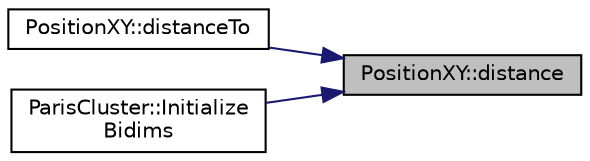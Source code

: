 digraph "PositionXY::distance"
{
 // LATEX_PDF_SIZE
  edge [fontname="Helvetica",fontsize="10",labelfontname="Helvetica",labelfontsize="10"];
  node [fontname="Helvetica",fontsize="10",shape=record];
  rankdir="RL";
  Node1 [label="PositionXY::distance",height=0.2,width=0.4,color="black", fillcolor="grey75", style="filled", fontcolor="black",tooltip=" "];
  Node1 -> Node2 [dir="back",color="midnightblue",fontsize="10",style="solid",fontname="Helvetica"];
  Node2 [label="PositionXY::distanceTo",height=0.2,width=0.4,color="black", fillcolor="white", style="filled",URL="$class_position_x_y.html#ab72e29ae813c686380dd1d14bb45c245",tooltip=" "];
  Node1 -> Node3 [dir="back",color="midnightblue",fontsize="10",style="solid",fontname="Helvetica"];
  Node3 [label="ParisCluster::Initialize\lBidims",height=0.2,width=0.4,color="black", fillcolor="white", style="filled",URL="$class_paris_cluster.html#a81835073d597336589fb593dff8d37e0",tooltip=" "];
}
